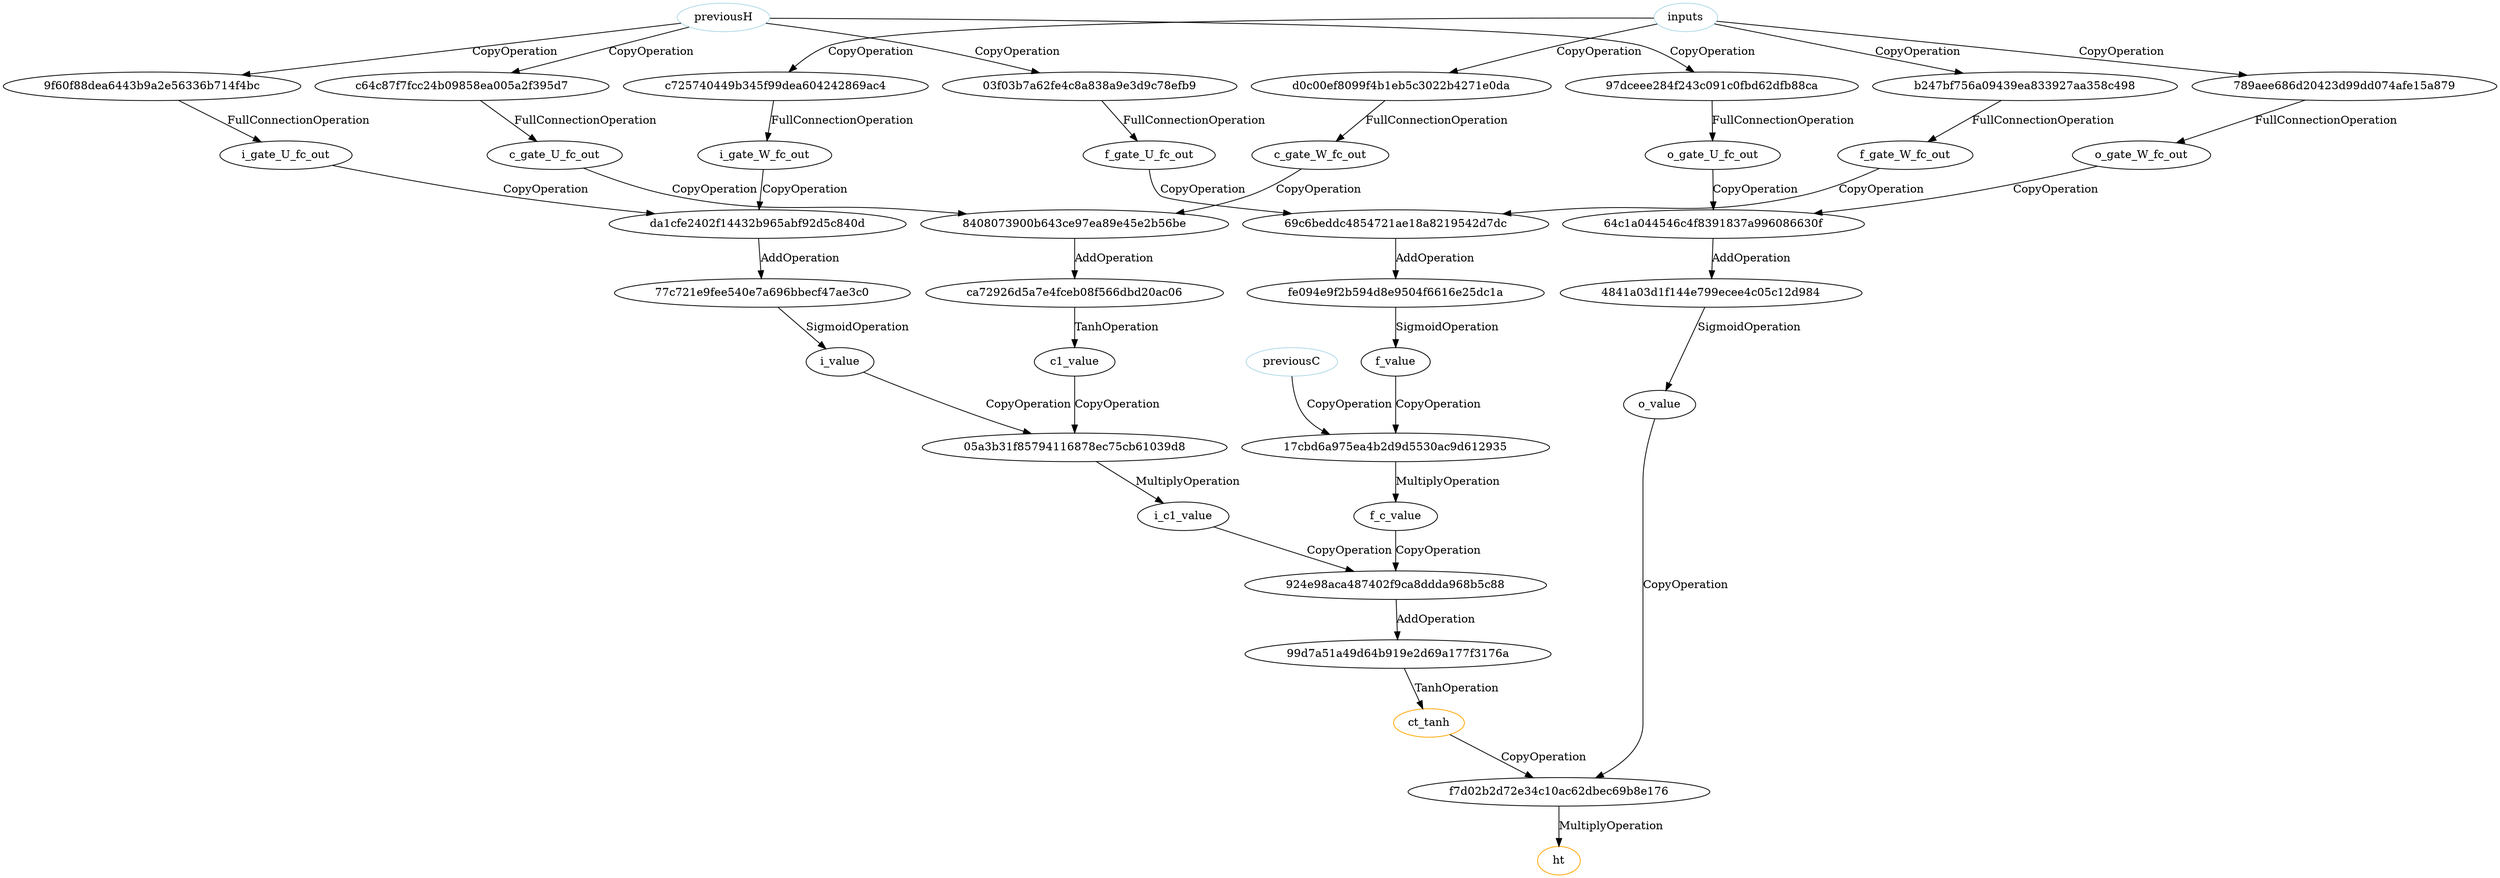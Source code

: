 digraph G{
"f7d02b2d72e34c10ac62dbec69b8e176"->"ht"[label="MultiplyOperation"]
"ct_tanh"->"f7d02b2d72e34c10ac62dbec69b8e176"[label="CopyOperation"]
"99d7a51a49d64b919e2d69a177f3176a"->"ct_tanh"[label="TanhOperation"]
"924e98aca487402f9ca8ddda968b5c88"->"99d7a51a49d64b919e2d69a177f3176a"[label="AddOperation"]
"f_c_value"->"924e98aca487402f9ca8ddda968b5c88"[label="CopyOperation"]
"17cbd6a975ea4b2d9d5530ac9d612935"->"f_c_value"[label="MultiplyOperation"]
"f_value"->"17cbd6a975ea4b2d9d5530ac9d612935"[label="CopyOperation"]
"fe094e9f2b594d8e9504f6616e25dc1a"->"f_value"[label="SigmoidOperation"]
"69c6beddc4854721ae18a8219542d7dc"->"fe094e9f2b594d8e9504f6616e25dc1a"[label="AddOperation"]
"f_gate_W_fc_out"->"69c6beddc4854721ae18a8219542d7dc"[label="CopyOperation"]
"b247bf756a09439ea833927aa358c498"->"f_gate_W_fc_out"[label="FullConnectionOperation"]
"i_c1_value"->"924e98aca487402f9ca8ddda968b5c88"[label="CopyOperation"]
"05a3b31f85794116878ec75cb61039d8"->"i_c1_value"[label="MultiplyOperation"]
"i_value"->"05a3b31f85794116878ec75cb61039d8"[label="CopyOperation"]
"77c721e9fee540e7a696bbecf47ae3c0"->"i_value"[label="SigmoidOperation"]
"da1cfe2402f14432b965abf92d5c840d"->"77c721e9fee540e7a696bbecf47ae3c0"[label="AddOperation"]
"i_gate_W_fc_out"->"da1cfe2402f14432b965abf92d5c840d"[label="CopyOperation"]
"c725740449b345f99dea604242869ac4"->"i_gate_W_fc_out"[label="FullConnectionOperation"]
"o_value"->"f7d02b2d72e34c10ac62dbec69b8e176"[label="CopyOperation"]
"4841a03d1f144e799ecee4c05c12d984"->"o_value"[label="SigmoidOperation"]
"64c1a044546c4f8391837a996086630f"->"4841a03d1f144e799ecee4c05c12d984"[label="AddOperation"]
"o_gate_W_fc_out"->"64c1a044546c4f8391837a996086630f"[label="CopyOperation"]
"789aee686d20423d99dd074afe15a879"->"o_gate_W_fc_out"[label="FullConnectionOperation"]
"c1_value"->"05a3b31f85794116878ec75cb61039d8"[label="CopyOperation"]
"ca72926d5a7e4fceb08f566dbd20ac06"->"c1_value"[label="TanhOperation"]
"8408073900b643ce97ea89e45e2b56be"->"ca72926d5a7e4fceb08f566dbd20ac06"[label="AddOperation"]
"c_gate_W_fc_out"->"8408073900b643ce97ea89e45e2b56be"[label="CopyOperation"]
"d0c00ef8099f4b1eb5c3022b4271e0da"->"c_gate_W_fc_out"[label="FullConnectionOperation"]
"inputs"->"b247bf756a09439ea833927aa358c498"[label="CopyOperation"]
"inputs"->"c725740449b345f99dea604242869ac4"[label="CopyOperation"]
"inputs"->"789aee686d20423d99dd074afe15a879"[label="CopyOperation"]
"inputs"->"d0c00ef8099f4b1eb5c3022b4271e0da"[label="CopyOperation"]
"f_gate_U_fc_out"->"69c6beddc4854721ae18a8219542d7dc"[label="CopyOperation"]
"03f03b7a62fe4c8a838a9e3d9c78efb9"->"f_gate_U_fc_out"[label="FullConnectionOperation"]
"i_gate_U_fc_out"->"da1cfe2402f14432b965abf92d5c840d"[label="CopyOperation"]
"9f60f88dea6443b9a2e56336b714f4bc"->"i_gate_U_fc_out"[label="FullConnectionOperation"]
"o_gate_U_fc_out"->"64c1a044546c4f8391837a996086630f"[label="CopyOperation"]
"97dceee284f243c091c0fbd62dfb88ca"->"o_gate_U_fc_out"[label="FullConnectionOperation"]
"c_gate_U_fc_out"->"8408073900b643ce97ea89e45e2b56be"[label="CopyOperation"]
"c64c87f7fcc24b09858ea005a2f395d7"->"c_gate_U_fc_out"[label="FullConnectionOperation"]
"previousH"->"03f03b7a62fe4c8a838a9e3d9c78efb9"[label="CopyOperation"]
"previousH"->"9f60f88dea6443b9a2e56336b714f4bc"[label="CopyOperation"]
"previousH"->"97dceee284f243c091c0fbd62dfb88ca"[label="CopyOperation"]
"previousH"->"c64c87f7fcc24b09858ea005a2f395d7"[label="CopyOperation"]
"previousC"->"17cbd6a975ea4b2d9d5530ac9d612935"[label="CopyOperation"]
"ct_tanh"[color=orange]
"ht"[color=orange]
"inputs"[color=lightblue]
"previousH"[color=lightblue]
"previousC"[color=lightblue]
}
